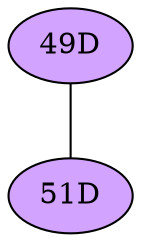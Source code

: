 // The Round Table
graph {
	"49D" [fillcolor="#D3A4FF" style=radial]
	"51D" [fillcolor="#D3A4FF" style=radial]
	"49D" -- "51D" [penwidth=1]
}
